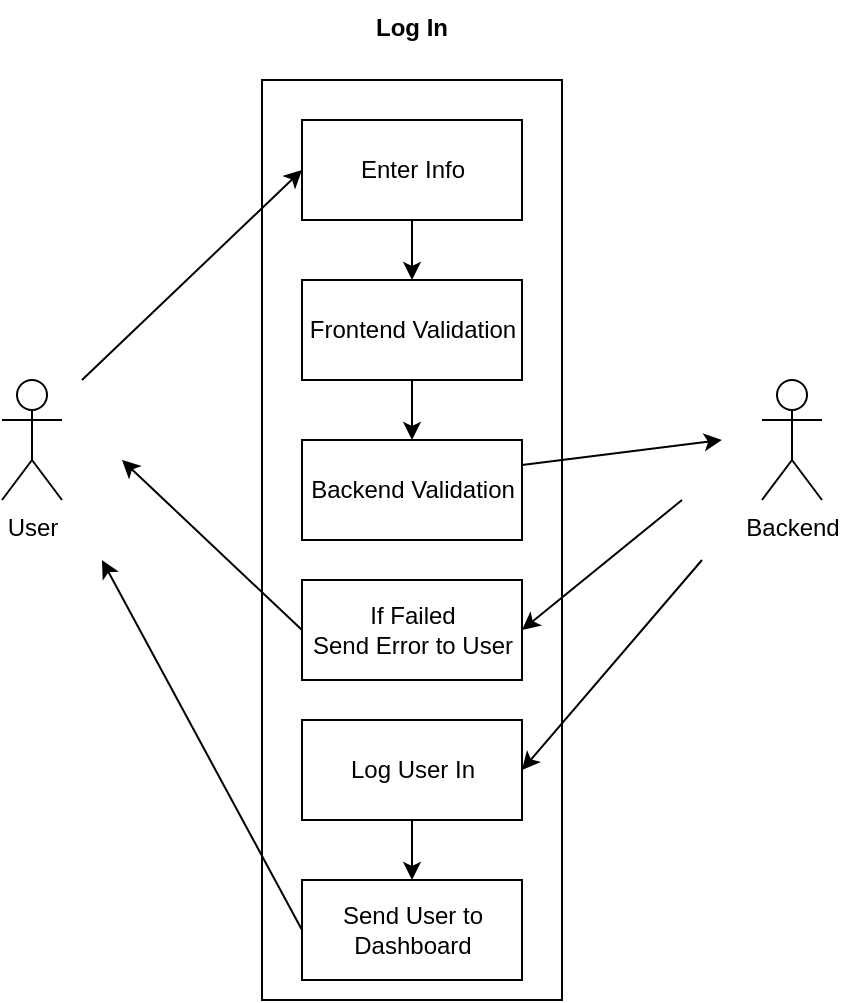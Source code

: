 <mxfile version="15.2.4" type="device"><diagram id="J3za08Q_Ah4s2ps8tLOw" name="Page-1"><mxGraphModel dx="1422" dy="762" grid="1" gridSize="10" guides="1" tooltips="1" connect="1" arrows="1" fold="1" page="1" pageScale="1" pageWidth="850" pageHeight="1100" math="0" shadow="0"><root><mxCell id="0"/><mxCell id="1" parent="0"/><mxCell id="urqGR2eB-pF7BUlYZSf9-1" value="" style="html=1;" vertex="1" parent="1"><mxGeometry x="350" y="340" width="150" height="460" as="geometry"/></mxCell><mxCell id="urqGR2eB-pF7BUlYZSf9-2" value="User" style="shape=umlActor;verticalLabelPosition=bottom;verticalAlign=top;html=1;outlineConnect=0;" vertex="1" parent="1"><mxGeometry x="220" y="490" width="30" height="60" as="geometry"/></mxCell><mxCell id="urqGR2eB-pF7BUlYZSf9-3" value="Backend" style="shape=umlActor;verticalLabelPosition=bottom;verticalAlign=top;html=1;outlineConnect=0;" vertex="1" parent="1"><mxGeometry x="600" y="490" width="30" height="60" as="geometry"/></mxCell><mxCell id="urqGR2eB-pF7BUlYZSf9-4" value="Enter Info" style="html=1;" vertex="1" parent="1"><mxGeometry x="370" y="360" width="110" height="50" as="geometry"/></mxCell><mxCell id="urqGR2eB-pF7BUlYZSf9-5" value="Frontend Validation" style="html=1;" vertex="1" parent="1"><mxGeometry x="370" y="440" width="110" height="50" as="geometry"/></mxCell><mxCell id="urqGR2eB-pF7BUlYZSf9-6" value="Backend Validation" style="html=1;" vertex="1" parent="1"><mxGeometry x="370" y="520" width="110" height="50" as="geometry"/></mxCell><mxCell id="urqGR2eB-pF7BUlYZSf9-7" value="Log User In" style="html=1;" vertex="1" parent="1"><mxGeometry x="370" y="660" width="110" height="50" as="geometry"/></mxCell><mxCell id="urqGR2eB-pF7BUlYZSf9-8" value="" style="endArrow=classic;html=1;entryX=0;entryY=0.5;entryDx=0;entryDy=0;" edge="1" parent="1" target="urqGR2eB-pF7BUlYZSf9-4"><mxGeometry width="50" height="50" relative="1" as="geometry"><mxPoint x="260" y="490" as="sourcePoint"/><mxPoint x="180" y="350" as="targetPoint"/></mxGeometry></mxCell><mxCell id="urqGR2eB-pF7BUlYZSf9-9" value="" style="endArrow=classic;html=1;exitX=0.5;exitY=1;exitDx=0;exitDy=0;entryX=0.5;entryY=0;entryDx=0;entryDy=0;" edge="1" parent="1" source="urqGR2eB-pF7BUlYZSf9-4" target="urqGR2eB-pF7BUlYZSf9-5"><mxGeometry width="50" height="50" relative="1" as="geometry"><mxPoint x="550" y="430" as="sourcePoint"/><mxPoint x="600" y="380" as="targetPoint"/></mxGeometry></mxCell><mxCell id="urqGR2eB-pF7BUlYZSf9-10" value="" style="endArrow=classic;html=1;exitX=0.5;exitY=1;exitDx=0;exitDy=0;entryX=0.5;entryY=0;entryDx=0;entryDy=0;" edge="1" parent="1" source="urqGR2eB-pF7BUlYZSf9-5" target="urqGR2eB-pF7BUlYZSf9-6"><mxGeometry width="50" height="50" relative="1" as="geometry"><mxPoint x="270" y="550" as="sourcePoint"/><mxPoint x="320" y="500" as="targetPoint"/></mxGeometry></mxCell><mxCell id="urqGR2eB-pF7BUlYZSf9-11" value="If Failed&lt;br&gt;Send Error to User" style="html=1;" vertex="1" parent="1"><mxGeometry x="370" y="590" width="110" height="50" as="geometry"/></mxCell><mxCell id="urqGR2eB-pF7BUlYZSf9-12" value="" style="endArrow=classic;html=1;exitX=1;exitY=0.25;exitDx=0;exitDy=0;" edge="1" parent="1" source="urqGR2eB-pF7BUlYZSf9-6"><mxGeometry width="50" height="50" relative="1" as="geometry"><mxPoint x="230" y="670" as="sourcePoint"/><mxPoint x="580" y="520" as="targetPoint"/></mxGeometry></mxCell><mxCell id="urqGR2eB-pF7BUlYZSf9-13" value="" style="endArrow=classic;html=1;entryX=1;entryY=0.5;entryDx=0;entryDy=0;" edge="1" parent="1" target="urqGR2eB-pF7BUlYZSf9-11"><mxGeometry width="50" height="50" relative="1" as="geometry"><mxPoint x="560" y="550" as="sourcePoint"/><mxPoint x="620" y="650" as="targetPoint"/></mxGeometry></mxCell><mxCell id="urqGR2eB-pF7BUlYZSf9-14" value="" style="endArrow=classic;html=1;entryX=1;entryY=0.5;entryDx=0;entryDy=0;" edge="1" parent="1" target="urqGR2eB-pF7BUlYZSf9-7"><mxGeometry width="50" height="50" relative="1" as="geometry"><mxPoint x="570" y="580" as="sourcePoint"/><mxPoint x="590" y="650" as="targetPoint"/></mxGeometry></mxCell><mxCell id="urqGR2eB-pF7BUlYZSf9-16" value="Send User to&lt;br&gt;Dashboard" style="html=1;" vertex="1" parent="1"><mxGeometry x="370" y="740" width="110" height="50" as="geometry"/></mxCell><mxCell id="urqGR2eB-pF7BUlYZSf9-17" value="" style="endArrow=classic;html=1;exitX=0.5;exitY=1;exitDx=0;exitDy=0;entryX=0.5;entryY=0;entryDx=0;entryDy=0;" edge="1" parent="1" source="urqGR2eB-pF7BUlYZSf9-7" target="urqGR2eB-pF7BUlYZSf9-16"><mxGeometry width="50" height="50" relative="1" as="geometry"><mxPoint x="240" y="730" as="sourcePoint"/><mxPoint x="290" y="680" as="targetPoint"/></mxGeometry></mxCell><mxCell id="urqGR2eB-pF7BUlYZSf9-18" value="" style="endArrow=classic;html=1;exitX=0;exitY=0.5;exitDx=0;exitDy=0;" edge="1" parent="1" source="urqGR2eB-pF7BUlYZSf9-16"><mxGeometry width="50" height="50" relative="1" as="geometry"><mxPoint x="250" y="720" as="sourcePoint"/><mxPoint x="270" y="580" as="targetPoint"/></mxGeometry></mxCell><mxCell id="urqGR2eB-pF7BUlYZSf9-19" value="" style="endArrow=classic;html=1;exitX=0;exitY=0.5;exitDx=0;exitDy=0;" edge="1" parent="1" source="urqGR2eB-pF7BUlYZSf9-11"><mxGeometry width="50" height="50" relative="1" as="geometry"><mxPoint x="270" y="560" as="sourcePoint"/><mxPoint x="280" y="530" as="targetPoint"/></mxGeometry></mxCell><mxCell id="urqGR2eB-pF7BUlYZSf9-20" value="Log In" style="text;align=center;fontStyle=1;verticalAlign=middle;spacingLeft=3;spacingRight=3;strokeColor=none;rotatable=0;points=[[0,0.5],[1,0.5]];portConstraint=eastwest;" vertex="1" parent="1"><mxGeometry x="385" y="300" width="80" height="26" as="geometry"/></mxCell></root></mxGraphModel></diagram></mxfile>